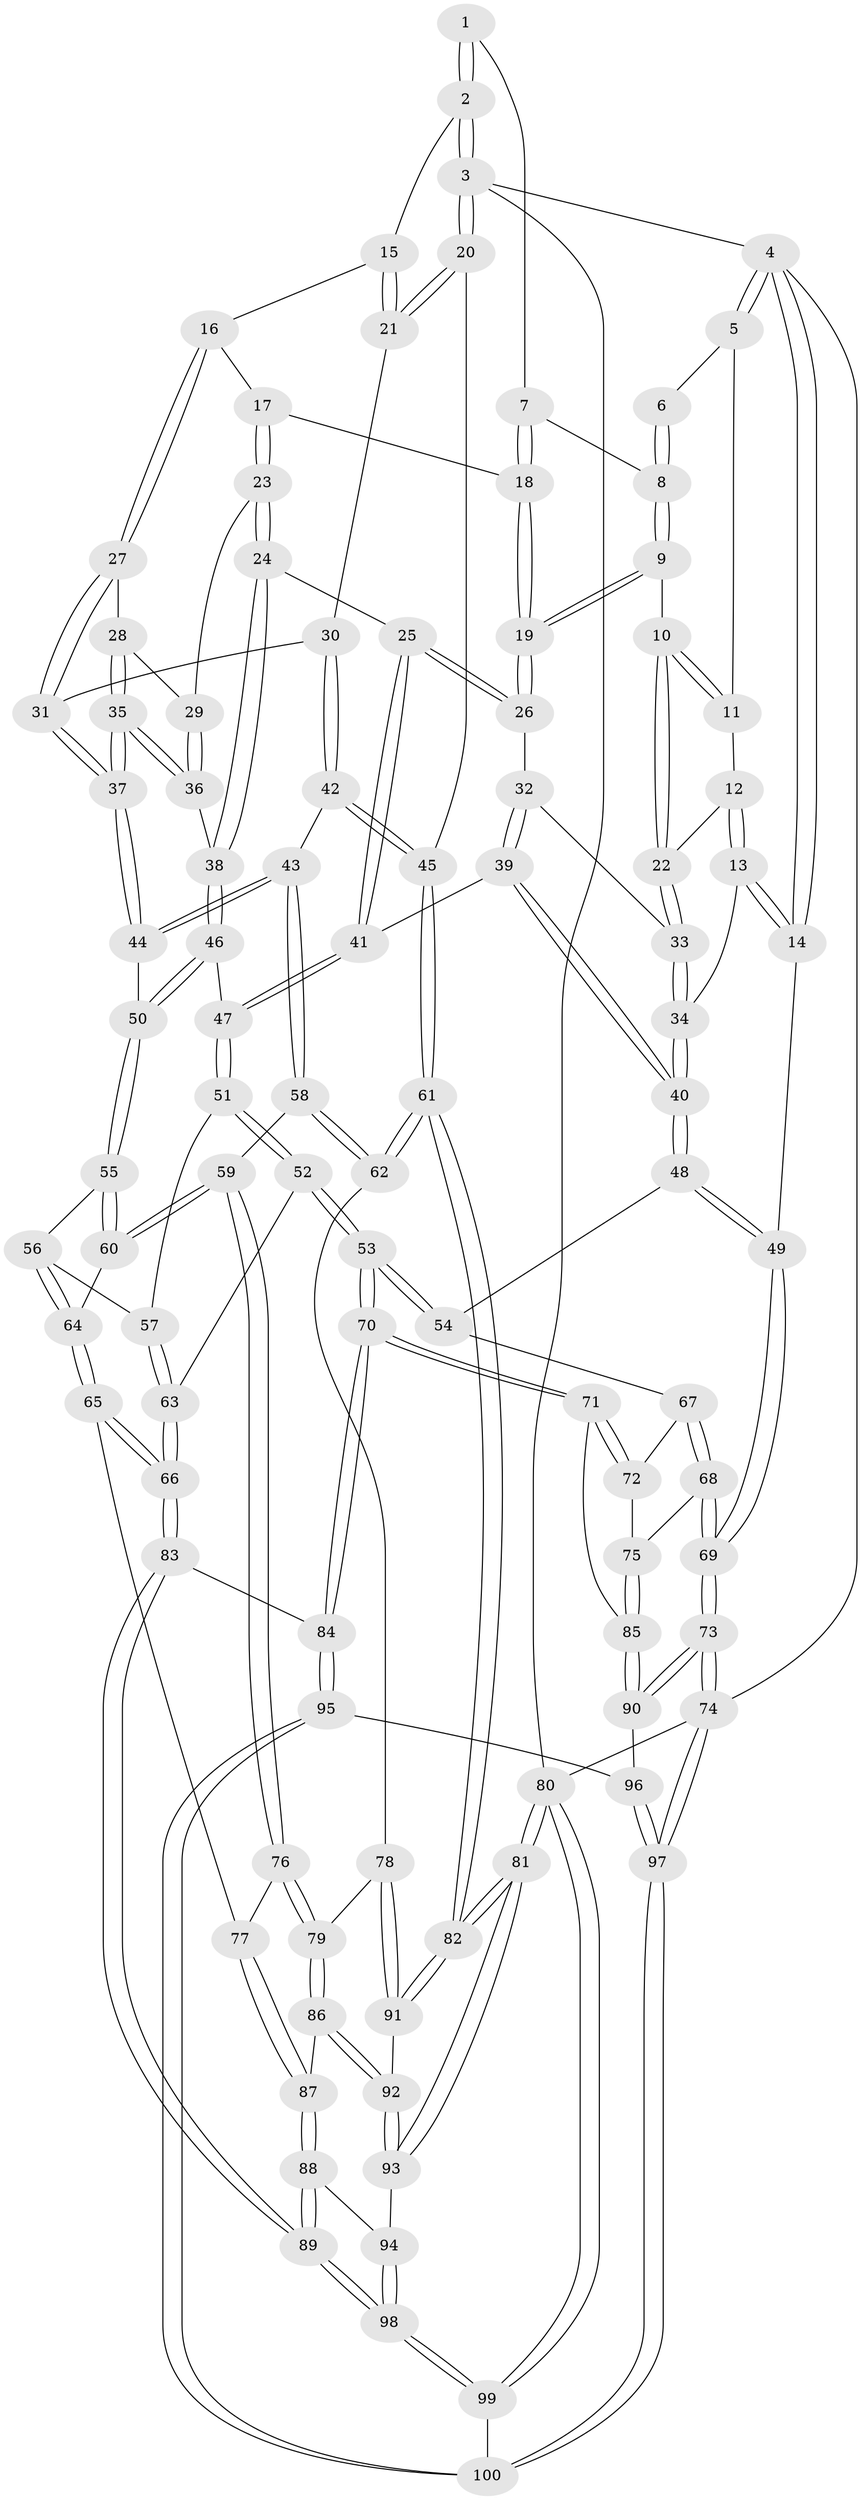 // coarse degree distribution, {2: 0.08, 3: 0.66, 4: 0.18, 6: 0.02, 5: 0.06}
// Generated by graph-tools (version 1.1) at 2025/54/03/04/25 22:54:37]
// undirected, 100 vertices, 247 edges
graph export_dot {
  node [color=gray90,style=filled];
  1 [pos="+0.568416462135489+0"];
  2 [pos="+0.7295363253843137+0"];
  3 [pos="+1+0"];
  4 [pos="+0+0"];
  5 [pos="+0+0"];
  6 [pos="+0.34707394921331436+0"];
  7 [pos="+0.4147733064963767+0.08620312234473913"];
  8 [pos="+0.3261394565979152+0.1085082688532226"];
  9 [pos="+0.32520026791867274+0.10965309477853032"];
  10 [pos="+0.23731584239666678+0.14266729269972012"];
  11 [pos="+0.07352442813971447+0"];
  12 [pos="+0.08324159656950723+0.15995124272258282"];
  13 [pos="+0+0.24021302216809934"];
  14 [pos="+0+0.25197602758723087"];
  15 [pos="+0.7294779322149485+0"];
  16 [pos="+0.701951359567465+0"];
  17 [pos="+0.5064374031631189+0.153902798152065"];
  18 [pos="+0.4741445814964661+0.15803034276635713"];
  19 [pos="+0.4125281384272078+0.21621184595761545"];
  20 [pos="+1+0.20665154253121779"];
  21 [pos="+0.968496389622844+0.21615493653983797"];
  22 [pos="+0.22967484991474485+0.16190667572251238"];
  23 [pos="+0.5428274017336163+0.2539518019397248"];
  24 [pos="+0.5354238253104899+0.2830786933669552"];
  25 [pos="+0.42327630871392075+0.2750602422589435"];
  26 [pos="+0.4083811543701417+0.24285401484204258"];
  27 [pos="+0.7051085518898874+0.046551067852945334"];
  28 [pos="+0.6966323389329324+0.1369032581424532"];
  29 [pos="+0.6232639903082428+0.19756902766231957"];
  30 [pos="+0.9271632933829372+0.25258852584958547"];
  31 [pos="+0.8847062566757226+0.25720257121847295"];
  32 [pos="+0.2508066776238029+0.24669842382538826"];
  33 [pos="+0.23126658330326932+0.20728740814691882"];
  34 [pos="+0.07501285601651242+0.27798855137528183"];
  35 [pos="+0.7265269960882988+0.2942583950005203"];
  36 [pos="+0.5987153997420681+0.3166346179825088"];
  37 [pos="+0.7505036594149022+0.32253649094442893"];
  38 [pos="+0.5629007723374744+0.3255896620694769"];
  39 [pos="+0.25059030556271106+0.406658182160743"];
  40 [pos="+0.1812590073216231+0.44120666344394405"];
  41 [pos="+0.36995152840717765+0.43072384227246796"];
  42 [pos="+0.9372493021482371+0.4817168840212449"];
  43 [pos="+0.8582754178931565+0.4935600950029007"];
  44 [pos="+0.7662941011040564+0.4400444498209413"];
  45 [pos="+1+0.536091143034298"];
  46 [pos="+0.5423210340708823+0.42493043876513564"];
  47 [pos="+0.40355694904836703+0.4604066615881494"];
  48 [pos="+0.11816553356648161+0.5201507032962485"];
  49 [pos="+0+0.49716853237613545"];
  50 [pos="+0.645944408036003+0.492273237895838"];
  51 [pos="+0.40485261878130124+0.47883582303197764"];
  52 [pos="+0.38012300667694776+0.6686619362219446"];
  53 [pos="+0.30394111185377387+0.7131865391555396"];
  54 [pos="+0.11819379486112139+0.5202129406546898"];
  55 [pos="+0.6286849509019462+0.560795981294904"];
  56 [pos="+0.5976308829834803+0.5939283667021137"];
  57 [pos="+0.5705897547363228+0.595582389389355"];
  58 [pos="+0.8028529058240387+0.6835962323229989"];
  59 [pos="+0.7941423784328331+0.6883994348462888"];
  60 [pos="+0.7590598825717277+0.6778092055106063"];
  61 [pos="+1+0.8136551086162961"];
  62 [pos="+0.9459844107784897+0.7465900508829314"];
  63 [pos="+0.3997963917549191+0.6737648223439626"];
  64 [pos="+0.6014531895200893+0.7164522161293411"];
  65 [pos="+0.585591716320062+0.7462987644848676"];
  66 [pos="+0.5426157164796145+0.7715007371740679"];
  67 [pos="+0.0821790354614935+0.693680230059431"];
  68 [pos="+0+0.7636758326863226"];
  69 [pos="+0+0.8089431708755606"];
  70 [pos="+0.27452897429830986+0.7904099935659816"];
  71 [pos="+0.22152328697746432+0.7927454256823743"];
  72 [pos="+0.12882929207084406+0.7447283764301056"];
  73 [pos="+0+1"];
  74 [pos="+0+1"];
  75 [pos="+0.05312584822342486+0.7864459649557154"];
  76 [pos="+0.7725691037080112+0.7486754376247285"];
  77 [pos="+0.6694729203733387+0.7903320672911612"];
  78 [pos="+0.8289368952359566+0.8405837959724851"];
  79 [pos="+0.7852928032719111+0.8389750346482303"];
  80 [pos="+1+1"];
  81 [pos="+1+1"];
  82 [pos="+1+1"];
  83 [pos="+0.5289156981743137+0.883506425793831"];
  84 [pos="+0.31284268507209617+0.9080064165989727"];
  85 [pos="+0.11946394720639086+0.8438138442714398"];
  86 [pos="+0.7827200705083985+0.8441010642144758"];
  87 [pos="+0.6795111611793728+0.8567631003180665"];
  88 [pos="+0.6543000569747212+0.8957087710678526"];
  89 [pos="+0.586979001011633+0.9519690336967649"];
  90 [pos="+0.0947523935447419+0.8753164779814012"];
  91 [pos="+0.9278700287243336+0.8948665429931734"];
  92 [pos="+0.783799822650615+0.8931231929905846"];
  93 [pos="+0.780622694815405+0.9147419487810204"];
  94 [pos="+0.7789519309740502+0.916042201208116"];
  95 [pos="+0.29060629657605025+0.9936516445304369"];
  96 [pos="+0.1287011404689279+0.9315805266012819"];
  97 [pos="+0+1"];
  98 [pos="+0.6268617338170183+1"];
  99 [pos="+0.6271266434697947+1"];
  100 [pos="+0.2837492040946632+1"];
  1 -- 2;
  1 -- 2;
  1 -- 7;
  2 -- 3;
  2 -- 3;
  2 -- 15;
  3 -- 4;
  3 -- 20;
  3 -- 20;
  3 -- 80;
  4 -- 5;
  4 -- 5;
  4 -- 14;
  4 -- 14;
  4 -- 74;
  5 -- 6;
  5 -- 11;
  6 -- 8;
  6 -- 8;
  7 -- 8;
  7 -- 18;
  7 -- 18;
  8 -- 9;
  8 -- 9;
  9 -- 10;
  9 -- 19;
  9 -- 19;
  10 -- 11;
  10 -- 11;
  10 -- 22;
  10 -- 22;
  11 -- 12;
  12 -- 13;
  12 -- 13;
  12 -- 22;
  13 -- 14;
  13 -- 14;
  13 -- 34;
  14 -- 49;
  15 -- 16;
  15 -- 21;
  15 -- 21;
  16 -- 17;
  16 -- 27;
  16 -- 27;
  17 -- 18;
  17 -- 23;
  17 -- 23;
  18 -- 19;
  18 -- 19;
  19 -- 26;
  19 -- 26;
  20 -- 21;
  20 -- 21;
  20 -- 45;
  21 -- 30;
  22 -- 33;
  22 -- 33;
  23 -- 24;
  23 -- 24;
  23 -- 29;
  24 -- 25;
  24 -- 38;
  24 -- 38;
  25 -- 26;
  25 -- 26;
  25 -- 41;
  25 -- 41;
  26 -- 32;
  27 -- 28;
  27 -- 31;
  27 -- 31;
  28 -- 29;
  28 -- 35;
  28 -- 35;
  29 -- 36;
  29 -- 36;
  30 -- 31;
  30 -- 42;
  30 -- 42;
  31 -- 37;
  31 -- 37;
  32 -- 33;
  32 -- 39;
  32 -- 39;
  33 -- 34;
  33 -- 34;
  34 -- 40;
  34 -- 40;
  35 -- 36;
  35 -- 36;
  35 -- 37;
  35 -- 37;
  36 -- 38;
  37 -- 44;
  37 -- 44;
  38 -- 46;
  38 -- 46;
  39 -- 40;
  39 -- 40;
  39 -- 41;
  40 -- 48;
  40 -- 48;
  41 -- 47;
  41 -- 47;
  42 -- 43;
  42 -- 45;
  42 -- 45;
  43 -- 44;
  43 -- 44;
  43 -- 58;
  43 -- 58;
  44 -- 50;
  45 -- 61;
  45 -- 61;
  46 -- 47;
  46 -- 50;
  46 -- 50;
  47 -- 51;
  47 -- 51;
  48 -- 49;
  48 -- 49;
  48 -- 54;
  49 -- 69;
  49 -- 69;
  50 -- 55;
  50 -- 55;
  51 -- 52;
  51 -- 52;
  51 -- 57;
  52 -- 53;
  52 -- 53;
  52 -- 63;
  53 -- 54;
  53 -- 54;
  53 -- 70;
  53 -- 70;
  54 -- 67;
  55 -- 56;
  55 -- 60;
  55 -- 60;
  56 -- 57;
  56 -- 64;
  56 -- 64;
  57 -- 63;
  57 -- 63;
  58 -- 59;
  58 -- 62;
  58 -- 62;
  59 -- 60;
  59 -- 60;
  59 -- 76;
  59 -- 76;
  60 -- 64;
  61 -- 62;
  61 -- 62;
  61 -- 82;
  61 -- 82;
  62 -- 78;
  63 -- 66;
  63 -- 66;
  64 -- 65;
  64 -- 65;
  65 -- 66;
  65 -- 66;
  65 -- 77;
  66 -- 83;
  66 -- 83;
  67 -- 68;
  67 -- 68;
  67 -- 72;
  68 -- 69;
  68 -- 69;
  68 -- 75;
  69 -- 73;
  69 -- 73;
  70 -- 71;
  70 -- 71;
  70 -- 84;
  70 -- 84;
  71 -- 72;
  71 -- 72;
  71 -- 85;
  72 -- 75;
  73 -- 74;
  73 -- 74;
  73 -- 90;
  73 -- 90;
  74 -- 97;
  74 -- 97;
  74 -- 80;
  75 -- 85;
  75 -- 85;
  76 -- 77;
  76 -- 79;
  76 -- 79;
  77 -- 87;
  77 -- 87;
  78 -- 79;
  78 -- 91;
  78 -- 91;
  79 -- 86;
  79 -- 86;
  80 -- 81;
  80 -- 81;
  80 -- 99;
  80 -- 99;
  81 -- 82;
  81 -- 82;
  81 -- 93;
  81 -- 93;
  82 -- 91;
  82 -- 91;
  83 -- 84;
  83 -- 89;
  83 -- 89;
  84 -- 95;
  84 -- 95;
  85 -- 90;
  85 -- 90;
  86 -- 87;
  86 -- 92;
  86 -- 92;
  87 -- 88;
  87 -- 88;
  88 -- 89;
  88 -- 89;
  88 -- 94;
  89 -- 98;
  89 -- 98;
  90 -- 96;
  91 -- 92;
  92 -- 93;
  92 -- 93;
  93 -- 94;
  94 -- 98;
  94 -- 98;
  95 -- 96;
  95 -- 100;
  95 -- 100;
  96 -- 97;
  96 -- 97;
  97 -- 100;
  97 -- 100;
  98 -- 99;
  98 -- 99;
  99 -- 100;
}
